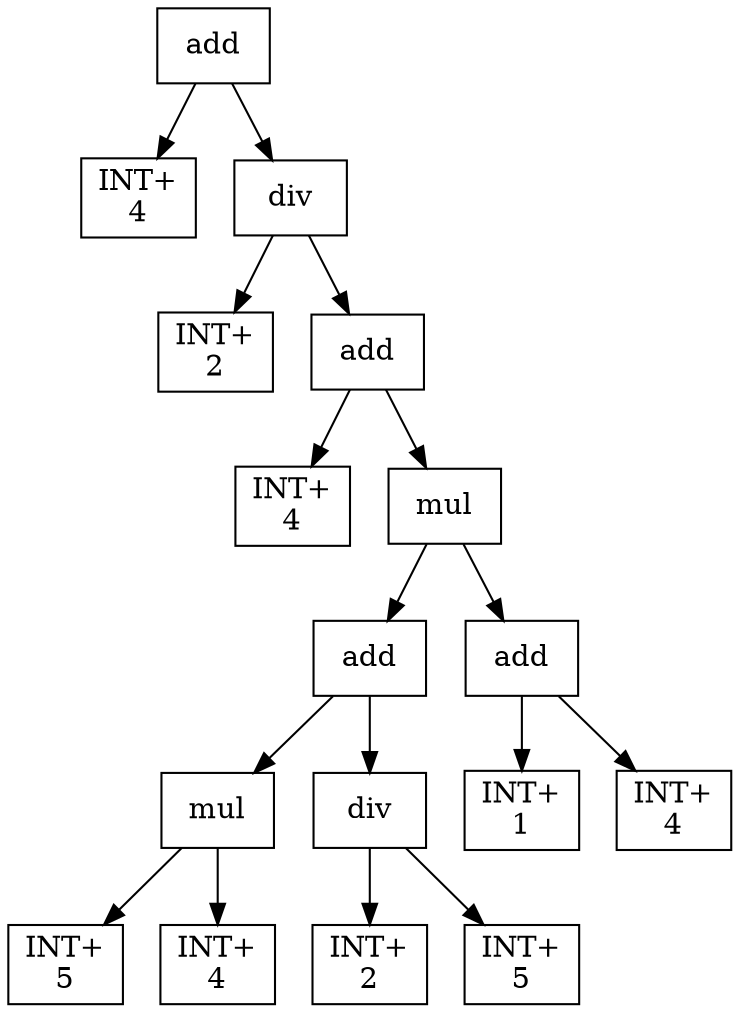 digraph expr {
  node [shape=box];
  n1 [label="add"];
  n2 [label="INT+\n4"];
  n3 [label="div"];
  n4 [label="INT+\n2"];
  n5 [label="add"];
  n6 [label="INT+\n4"];
  n7 [label="mul"];
  n8 [label="add"];
  n9 [label="mul"];
  n10 [label="INT+\n5"];
  n11 [label="INT+\n4"];
  n9 -> n10;
  n9 -> n11;
  n12 [label="div"];
  n13 [label="INT+\n2"];
  n14 [label="INT+\n5"];
  n12 -> n13;
  n12 -> n14;
  n8 -> n9;
  n8 -> n12;
  n15 [label="add"];
  n16 [label="INT+\n1"];
  n17 [label="INT+\n4"];
  n15 -> n16;
  n15 -> n17;
  n7 -> n8;
  n7 -> n15;
  n5 -> n6;
  n5 -> n7;
  n3 -> n4;
  n3 -> n5;
  n1 -> n2;
  n1 -> n3;
}